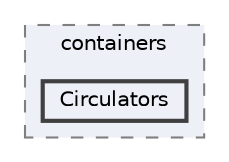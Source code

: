 digraph "src/OpenFOAM/containers/Circulators"
{
 // LATEX_PDF_SIZE
  bgcolor="transparent";
  edge [fontname=Helvetica,fontsize=10,labelfontname=Helvetica,labelfontsize=10];
  node [fontname=Helvetica,fontsize=10,shape=box,height=0.2,width=0.4];
  compound=true
  subgraph clusterdir_19d0872053bde092be81d7fe3f56cbf7 {
    graph [ bgcolor="#edf0f7", pencolor="grey50", label="containers", fontname=Helvetica,fontsize=10 style="filled,dashed", URL="dir_19d0872053bde092be81d7fe3f56cbf7.html",tooltip=""]
  dir_95a7e81c1594d83c19708405d7dbc74d [label="Circulators", fillcolor="#edf0f7", color="grey25", style="filled,bold", URL="dir_95a7e81c1594d83c19708405d7dbc74d.html",tooltip=""];
  }
}
